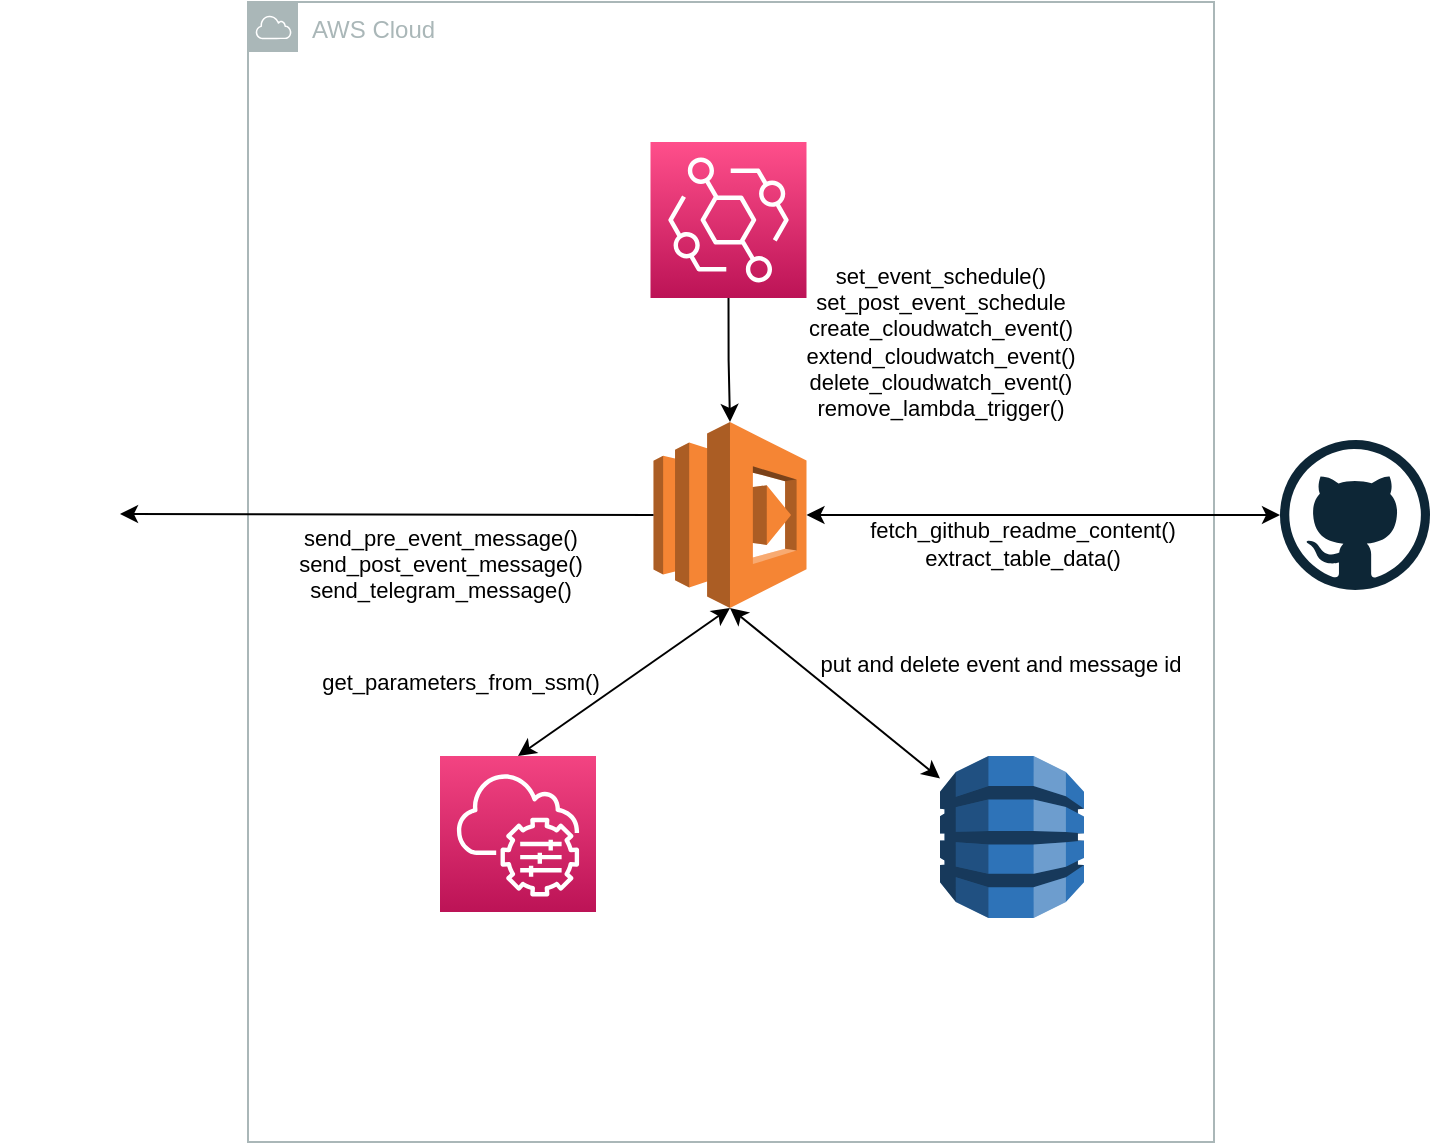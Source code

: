 <mxfile version="21.6.6" type="device">
  <diagram name="Page-1" id="qquHVE8NP979ar114yhp">
    <mxGraphModel dx="954" dy="610" grid="1" gridSize="10" guides="1" tooltips="1" connect="1" arrows="1" fold="1" page="1" pageScale="1" pageWidth="850" pageHeight="1100" math="0" shadow="0">
      <root>
        <mxCell id="0" />
        <mxCell id="1" parent="0" />
        <mxCell id="U3LHHgSFKdcdHxN80uQD-1" value="AWS Cloud" style="sketch=0;outlineConnect=0;gradientColor=none;html=1;whiteSpace=wrap;fontSize=12;fontStyle=0;shape=mxgraph.aws4.group;grIcon=mxgraph.aws4.group_aws_cloud;strokeColor=#AAB7B8;fillColor=none;verticalAlign=top;align=left;spacingLeft=30;fontColor=#AAB7B8;dashed=0;" parent="1" vertex="1">
          <mxGeometry x="184" y="240" width="483" height="570" as="geometry" />
        </mxCell>
        <mxCell id="U3LHHgSFKdcdHxN80uQD-2" value="" style="shape=image;html=1;verticalAlign=top;verticalLabelPosition=bottom;labelBackgroundColor=#ffffff;imageAspect=0;aspect=fixed;image=https://cdn4.iconfinder.com/data/icons/socialcones/508/Telegram-128.png" parent="1" vertex="1">
          <mxGeometry x="60" y="466" width="60" height="60" as="geometry" />
        </mxCell>
        <mxCell id="U3LHHgSFKdcdHxN80uQD-3" value="" style="outlineConnect=0;dashed=0;verticalLabelPosition=bottom;verticalAlign=top;align=center;html=1;shape=mxgraph.aws3.dynamo_db;fillColor=#2E73B8;gradientColor=none;" parent="1" vertex="1">
          <mxGeometry x="530" y="617" width="72" height="81" as="geometry" />
        </mxCell>
        <mxCell id="U3LHHgSFKdcdHxN80uQD-4" value="" style="outlineConnect=0;dashed=0;verticalLabelPosition=bottom;verticalAlign=top;align=center;html=1;shape=mxgraph.aws3.lambda;fillColor=#F58534;gradientColor=none;" parent="1" vertex="1">
          <mxGeometry x="386.75" y="450" width="76.5" height="93" as="geometry" />
        </mxCell>
        <mxCell id="U3LHHgSFKdcdHxN80uQD-5" value="" style="sketch=0;points=[[0,0,0],[0.25,0,0],[0.5,0,0],[0.75,0,0],[1,0,0],[0,1,0],[0.25,1,0],[0.5,1,0],[0.75,1,0],[1,1,0],[0,0.25,0],[0,0.5,0],[0,0.75,0],[1,0.25,0],[1,0.5,0],[1,0.75,0]];points=[[0,0,0],[0.25,0,0],[0.5,0,0],[0.75,0,0],[1,0,0],[0,1,0],[0.25,1,0],[0.5,1,0],[0.75,1,0],[1,1,0],[0,0.25,0],[0,0.5,0],[0,0.75,0],[1,0.25,0],[1,0.5,0],[1,0.75,0]];outlineConnect=0;fontColor=#232F3E;gradientColor=#F34482;gradientDirection=north;fillColor=#BC1356;strokeColor=#ffffff;dashed=0;verticalLabelPosition=bottom;verticalAlign=top;align=center;html=1;fontSize=12;fontStyle=0;aspect=fixed;shape=mxgraph.aws4.resourceIcon;resIcon=mxgraph.aws4.systems_manager;" parent="1" vertex="1">
          <mxGeometry x="280" y="617" width="78" height="78" as="geometry" />
        </mxCell>
        <mxCell id="U3LHHgSFKdcdHxN80uQD-6" value="" style="dashed=0;outlineConnect=0;html=1;align=center;labelPosition=center;verticalLabelPosition=bottom;verticalAlign=top;shape=mxgraph.weblogos.github" parent="1" vertex="1">
          <mxGeometry x="700" y="459" width="75" height="75" as="geometry" />
        </mxCell>
        <mxCell id="U3LHHgSFKdcdHxN80uQD-17" style="edgeStyle=orthogonalEdgeStyle;rounded=0;orthogonalLoop=1;jettySize=auto;html=1;exitX=0.5;exitY=1;exitDx=0;exitDy=0;exitPerimeter=0;entryX=0.5;entryY=0;entryDx=0;entryDy=0;entryPerimeter=0;" parent="1" source="U3LHHgSFKdcdHxN80uQD-7" target="U3LHHgSFKdcdHxN80uQD-4" edge="1">
          <mxGeometry relative="1" as="geometry" />
        </mxCell>
        <mxCell id="U3LHHgSFKdcdHxN80uQD-18" value="set_event_schedule()&lt;br&gt;set_post_event_schedule&lt;br&gt;create_cloudwatch_event()&lt;br&gt;extend_cloudwatch_event()&lt;br&gt;delete_cloudwatch_event()&lt;br&gt;remove_lambda_trigger()" style="edgeLabel;html=1;align=center;verticalAlign=middle;resizable=0;points=[];" parent="U3LHHgSFKdcdHxN80uQD-17" vertex="1" connectable="0">
          <mxGeometry x="0.011" y="2" relative="1" as="geometry">
            <mxPoint x="103" y="-9" as="offset" />
          </mxGeometry>
        </mxCell>
        <mxCell id="U3LHHgSFKdcdHxN80uQD-7" value="" style="sketch=0;points=[[0,0,0],[0.25,0,0],[0.5,0,0],[0.75,0,0],[1,0,0],[0,1,0],[0.25,1,0],[0.5,1,0],[0.75,1,0],[1,1,0],[0,0.25,0],[0,0.5,0],[0,0.75,0],[1,0.25,0],[1,0.5,0],[1,0.75,0]];outlineConnect=0;fontColor=#232F3E;gradientColor=#FF4F8B;gradientDirection=north;fillColor=#BC1356;strokeColor=#ffffff;dashed=0;verticalLabelPosition=bottom;verticalAlign=top;align=center;html=1;fontSize=12;fontStyle=0;aspect=fixed;shape=mxgraph.aws4.resourceIcon;resIcon=mxgraph.aws4.eventbridge;" parent="1" vertex="1">
          <mxGeometry x="385.25" y="310" width="78" height="78" as="geometry" />
        </mxCell>
        <mxCell id="U3LHHgSFKdcdHxN80uQD-8" value="" style="endArrow=classic;startArrow=classic;html=1;rounded=0;exitX=1;exitY=0.5;exitDx=0;exitDy=0;exitPerimeter=0;" parent="1" source="U3LHHgSFKdcdHxN80uQD-4" target="U3LHHgSFKdcdHxN80uQD-6" edge="1">
          <mxGeometry width="50" height="50" relative="1" as="geometry">
            <mxPoint x="400" y="590" as="sourcePoint" />
            <mxPoint x="450" y="540" as="targetPoint" />
          </mxGeometry>
        </mxCell>
        <mxCell id="U3LHHgSFKdcdHxN80uQD-9" value="fetch_github_readme_content()&lt;br&gt;extract_table_data()&lt;br&gt;" style="edgeLabel;html=1;align=center;verticalAlign=middle;resizable=0;points=[];" parent="U3LHHgSFKdcdHxN80uQD-8" vertex="1" connectable="0">
          <mxGeometry x="0.085" y="2" relative="1" as="geometry">
            <mxPoint x="-21" y="16" as="offset" />
          </mxGeometry>
        </mxCell>
        <mxCell id="U3LHHgSFKdcdHxN80uQD-12" value="" style="endArrow=classic;startArrow=classic;html=1;rounded=0;exitX=0.5;exitY=1;exitDx=0;exitDy=0;exitPerimeter=0;" parent="1" source="U3LHHgSFKdcdHxN80uQD-4" target="U3LHHgSFKdcdHxN80uQD-3" edge="1">
          <mxGeometry width="50" height="50" relative="1" as="geometry">
            <mxPoint x="130" y="506" as="sourcePoint" />
            <mxPoint x="397" y="506" as="targetPoint" />
          </mxGeometry>
        </mxCell>
        <mxCell id="U3LHHgSFKdcdHxN80uQD-13" value="put and delete event and message id" style="edgeLabel;html=1;align=center;verticalAlign=middle;resizable=0;points=[];" parent="U3LHHgSFKdcdHxN80uQD-12" vertex="1" connectable="0">
          <mxGeometry x="0.003" y="-2" relative="1" as="geometry">
            <mxPoint x="83" y="-17" as="offset" />
          </mxGeometry>
        </mxCell>
        <mxCell id="U3LHHgSFKdcdHxN80uQD-14" value="" style="endArrow=classic;startArrow=classic;html=1;rounded=0;exitX=0.5;exitY=1;exitDx=0;exitDy=0;exitPerimeter=0;entryX=0.5;entryY=0;entryDx=0;entryDy=0;entryPerimeter=0;" parent="1" source="U3LHHgSFKdcdHxN80uQD-4" target="U3LHHgSFKdcdHxN80uQD-5" edge="1">
          <mxGeometry width="50" height="50" relative="1" as="geometry">
            <mxPoint x="435" y="553" as="sourcePoint" />
            <mxPoint x="530" y="638" as="targetPoint" />
          </mxGeometry>
        </mxCell>
        <mxCell id="U3LHHgSFKdcdHxN80uQD-15" value="get_parameters_from_ssm()&lt;br&gt;" style="edgeLabel;html=1;align=center;verticalAlign=middle;resizable=0;points=[];" parent="U3LHHgSFKdcdHxN80uQD-14" vertex="1" connectable="0">
          <mxGeometry x="0.003" y="-2" relative="1" as="geometry">
            <mxPoint x="-81" y="1" as="offset" />
          </mxGeometry>
        </mxCell>
        <mxCell id="U3LHHgSFKdcdHxN80uQD-21" value="" style="endArrow=classic;html=1;rounded=0;entryX=1;entryY=0.5;entryDx=0;entryDy=0;exitX=0;exitY=0.5;exitDx=0;exitDy=0;exitPerimeter=0;" parent="1" source="U3LHHgSFKdcdHxN80uQD-4" target="U3LHHgSFKdcdHxN80uQD-2" edge="1">
          <mxGeometry width="50" height="50" relative="1" as="geometry">
            <mxPoint x="400" y="590" as="sourcePoint" />
            <mxPoint x="450" y="540" as="targetPoint" />
          </mxGeometry>
        </mxCell>
        <mxCell id="U3LHHgSFKdcdHxN80uQD-22" value="send_pre_event_message()&lt;br&gt;send_post_event_message()&lt;br&gt;send_telegram_message()" style="edgeLabel;html=1;align=center;verticalAlign=middle;resizable=0;points=[];" parent="U3LHHgSFKdcdHxN80uQD-21" vertex="1" connectable="0">
          <mxGeometry x="-0.152" y="-1" relative="1" as="geometry">
            <mxPoint x="6" y="25" as="offset" />
          </mxGeometry>
        </mxCell>
      </root>
    </mxGraphModel>
  </diagram>
</mxfile>
